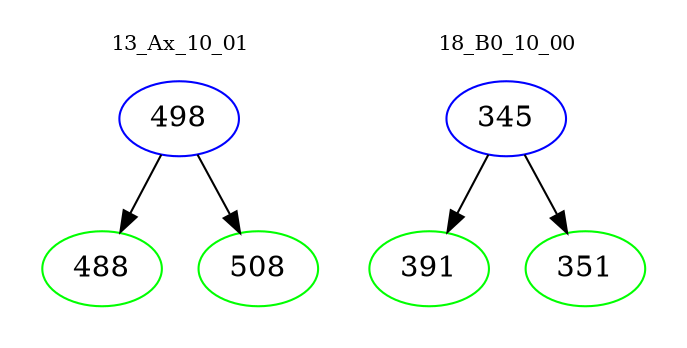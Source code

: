 digraph{
subgraph cluster_0 {
color = white
label = "13_Ax_10_01";
fontsize=10;
T0_498 [label="498", color="blue"]
T0_498 -> T0_488 [color="black"]
T0_488 [label="488", color="green"]
T0_498 -> T0_508 [color="black"]
T0_508 [label="508", color="green"]
}
subgraph cluster_1 {
color = white
label = "18_B0_10_00";
fontsize=10;
T1_345 [label="345", color="blue"]
T1_345 -> T1_391 [color="black"]
T1_391 [label="391", color="green"]
T1_345 -> T1_351 [color="black"]
T1_351 [label="351", color="green"]
}
}
